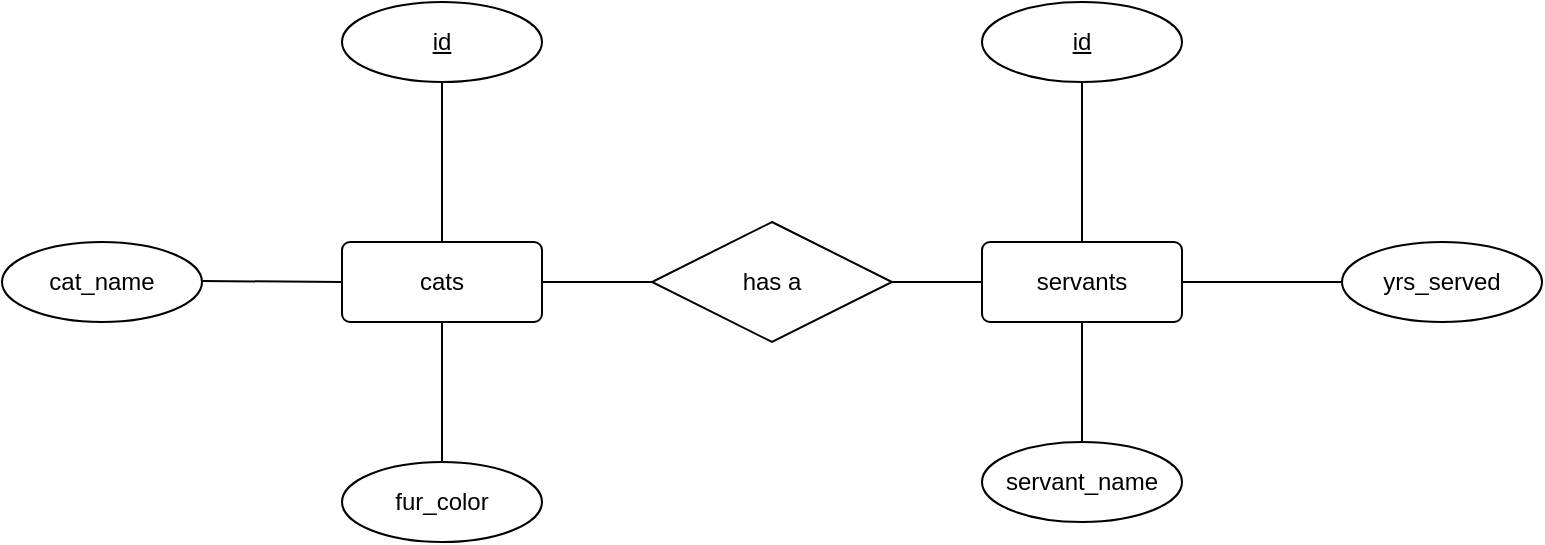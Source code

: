 <mxfile>
    <diagram id="qhSgaDS-RGu3k2ot6cTi" name="Page-1">
        <mxGraphModel dx="1354" dy="672" grid="1" gridSize="10" guides="1" tooltips="1" connect="1" arrows="1" fold="1" page="1" pageScale="1" pageWidth="850" pageHeight="1100" math="0" shadow="0">
            <root>
                <mxCell id="0"/>
                <mxCell id="1" parent="0"/>
                <mxCell id="3" value="cats" style="rounded=1;arcSize=10;whiteSpace=wrap;html=1;align=center;" vertex="1" parent="1">
                    <mxGeometry x="210" y="320" width="100" height="40" as="geometry"/>
                </mxCell>
                <mxCell id="8" value="" style="endArrow=none;html=1;rounded=0;" edge="1" parent="1">
                    <mxGeometry relative="1" as="geometry">
                        <mxPoint x="140" y="339.5" as="sourcePoint"/>
                        <mxPoint x="210" y="340" as="targetPoint"/>
                    </mxGeometry>
                </mxCell>
                <mxCell id="9" value="" style="endArrow=none;html=1;rounded=0;exitX=0.5;exitY=1;exitDx=0;exitDy=0;entryX=0.5;entryY=0;entryDx=0;entryDy=0;" edge="1" parent="1" source="3">
                    <mxGeometry relative="1" as="geometry">
                        <mxPoint x="340" y="350" as="sourcePoint"/>
                        <mxPoint x="260" y="430" as="targetPoint"/>
                    </mxGeometry>
                </mxCell>
                <mxCell id="10" value="" style="endArrow=none;html=1;rounded=0;exitX=0.5;exitY=1;exitDx=0;exitDy=0;entryX=0.5;entryY=0;entryDx=0;entryDy=0;" edge="1" parent="1" target="3">
                    <mxGeometry relative="1" as="geometry">
                        <mxPoint x="260" y="240" as="sourcePoint"/>
                        <mxPoint x="500" y="350" as="targetPoint"/>
                    </mxGeometry>
                </mxCell>
                <mxCell id="16" value="servants" style="rounded=1;arcSize=10;whiteSpace=wrap;html=1;align=center;" vertex="1" parent="1">
                    <mxGeometry x="530" y="320" width="100" height="40" as="geometry"/>
                </mxCell>
                <mxCell id="21" value="" style="endArrow=none;html=1;rounded=0;exitX=0.5;exitY=1;exitDx=0;exitDy=0;entryX=0.5;entryY=0;entryDx=0;entryDy=0;" edge="1" target="16" parent="1">
                    <mxGeometry relative="1" as="geometry">
                        <mxPoint x="580" y="240" as="sourcePoint"/>
                        <mxPoint x="820" y="350" as="targetPoint"/>
                    </mxGeometry>
                </mxCell>
                <mxCell id="22" value="" style="endArrow=none;html=1;rounded=0;entryX=0.5;entryY=0;entryDx=0;entryDy=0;exitX=0.5;exitY=1;exitDx=0;exitDy=0;" edge="1" parent="1" source="16">
                    <mxGeometry relative="1" as="geometry">
                        <mxPoint x="340" y="260" as="sourcePoint"/>
                        <mxPoint x="580" y="425" as="targetPoint"/>
                    </mxGeometry>
                </mxCell>
                <mxCell id="23" value="" style="endArrow=none;html=1;rounded=0;exitX=1;exitY=0.5;exitDx=0;exitDy=0;entryX=0;entryY=0.5;entryDx=0;entryDy=0;" edge="1" parent="1" source="16">
                    <mxGeometry relative="1" as="geometry">
                        <mxPoint x="340" y="260" as="sourcePoint"/>
                        <mxPoint x="710" y="340" as="targetPoint"/>
                    </mxGeometry>
                </mxCell>
                <mxCell id="26" value="has a" style="shape=rhombus;perimeter=rhombusPerimeter;whiteSpace=wrap;html=1;align=center;" vertex="1" parent="1">
                    <mxGeometry x="365" y="310" width="120" height="60" as="geometry"/>
                </mxCell>
                <mxCell id="27" value="" style="endArrow=none;html=1;rounded=0;exitX=1;exitY=0.5;exitDx=0;exitDy=0;entryX=0;entryY=0.5;entryDx=0;entryDy=0;" edge="1" parent="1" source="3" target="26">
                    <mxGeometry relative="1" as="geometry">
                        <mxPoint x="340" y="260" as="sourcePoint"/>
                        <mxPoint x="500" y="260" as="targetPoint"/>
                    </mxGeometry>
                </mxCell>
                <mxCell id="28" value="" style="endArrow=none;html=1;rounded=0;entryX=0;entryY=0.5;entryDx=0;entryDy=0;exitX=1;exitY=0.5;exitDx=0;exitDy=0;" edge="1" parent="1" source="26" target="16">
                    <mxGeometry relative="1" as="geometry">
                        <mxPoint x="490" y="330" as="sourcePoint"/>
                        <mxPoint x="510" y="320" as="targetPoint"/>
                    </mxGeometry>
                </mxCell>
                <mxCell id="34" value="id" style="ellipse;whiteSpace=wrap;html=1;align=center;fontStyle=4;" vertex="1" parent="1">
                    <mxGeometry x="210" y="200" width="100" height="40" as="geometry"/>
                </mxCell>
                <mxCell id="36" value="id" style="ellipse;whiteSpace=wrap;html=1;align=center;fontStyle=4;" vertex="1" parent="1">
                    <mxGeometry x="530" y="200" width="100" height="40" as="geometry"/>
                </mxCell>
                <mxCell id="40" value="cat_name" style="ellipse;whiteSpace=wrap;html=1;align=center;strokeColor=default;" vertex="1" parent="1">
                    <mxGeometry x="40" y="320" width="100" height="40" as="geometry"/>
                </mxCell>
                <mxCell id="41" value="fur_color" style="ellipse;whiteSpace=wrap;html=1;align=center;strokeColor=default;" vertex="1" parent="1">
                    <mxGeometry x="210" y="430" width="100" height="40" as="geometry"/>
                </mxCell>
                <mxCell id="42" value="servant_name" style="ellipse;whiteSpace=wrap;html=1;align=center;strokeColor=default;" vertex="1" parent="1">
                    <mxGeometry x="530" y="420" width="100" height="40" as="geometry"/>
                </mxCell>
                <mxCell id="43" value="yrs_served" style="ellipse;whiteSpace=wrap;html=1;align=center;strokeColor=default;" vertex="1" parent="1">
                    <mxGeometry x="710" y="320" width="100" height="40" as="geometry"/>
                </mxCell>
            </root>
        </mxGraphModel>
    </diagram>
</mxfile>